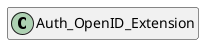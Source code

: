 @startuml
set namespaceSeparator \\
hide members
hide << alias >> circle

class Auth_OpenID_Extension
@enduml
